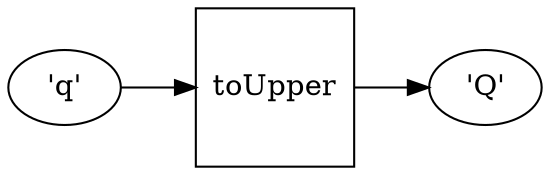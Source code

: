 digraph toUpper {
    graph [rankdir=LR];
    in [label="'q'"];
    prop [label=toUpper
         ,shape=square];
    out [label="'Q'"];
    in -> prop;
    prop -> out;
}